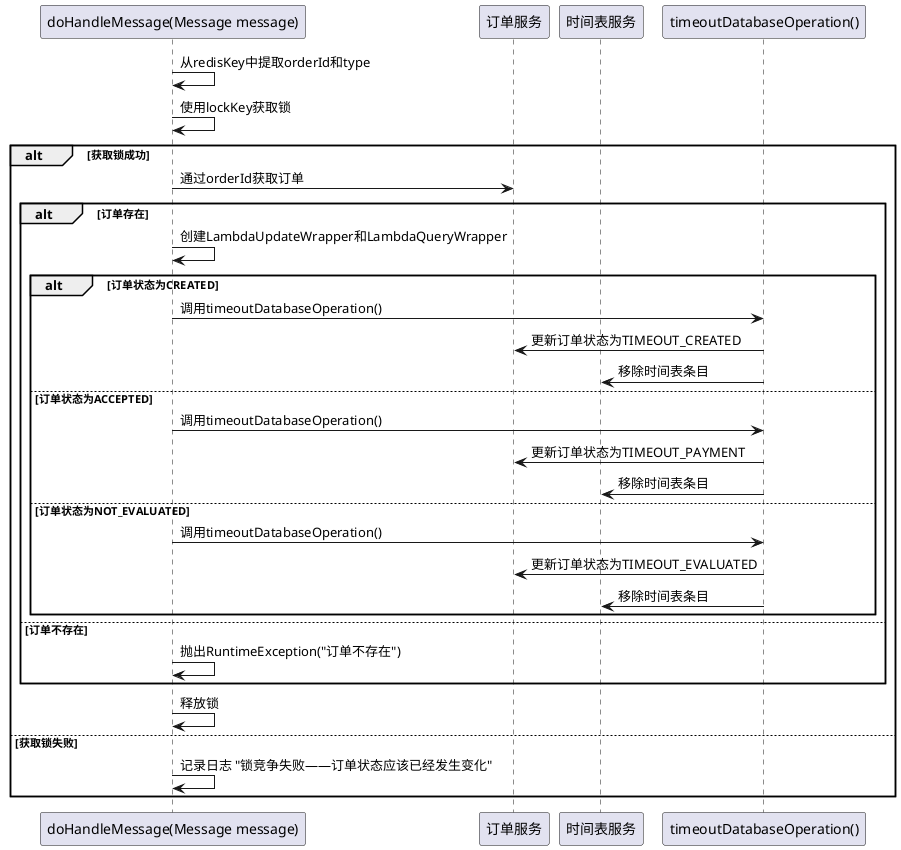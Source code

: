 @startuml
participant "doHandleMessage(Message message)" as A
participant "订单服务" as B
participant "时间表服务" as C
participant "timeoutDatabaseOperation()" as D

A -> A: 从redisKey中提取orderId和type
A -> A: 使用lockKey获取锁
alt 获取锁成功
    A -> B: 通过orderId获取订单
    alt 订单存在
        A -> A: 创建LambdaUpdateWrapper和LambdaQueryWrapper
        alt 订单状态为CREATED
            A -> D: 调用timeoutDatabaseOperation()
            D -> B: 更新订单状态为TIMEOUT_CREATED
            D -> C: 移除时间表条目
        else 订单状态为ACCEPTED
            A -> D: 调用timeoutDatabaseOperation()
            D -> B: 更新订单状态为TIMEOUT_PAYMENT
            D -> C: 移除时间表条目
        else 订单状态为NOT_EVALUATED
            A -> D: 调用timeoutDatabaseOperation()
            D -> B: 更新订单状态为TIMEOUT_EVALUATED
            D -> C: 移除时间表条目
        end
    else 订单不存在
        A -> A: 抛出RuntimeException("订单不存在")
    end
    A -> A: 释放锁
else 获取锁失败
    A -> A: 记录日志 "锁竞争失败——订单状态应该已经发生变化"
end
@enduml